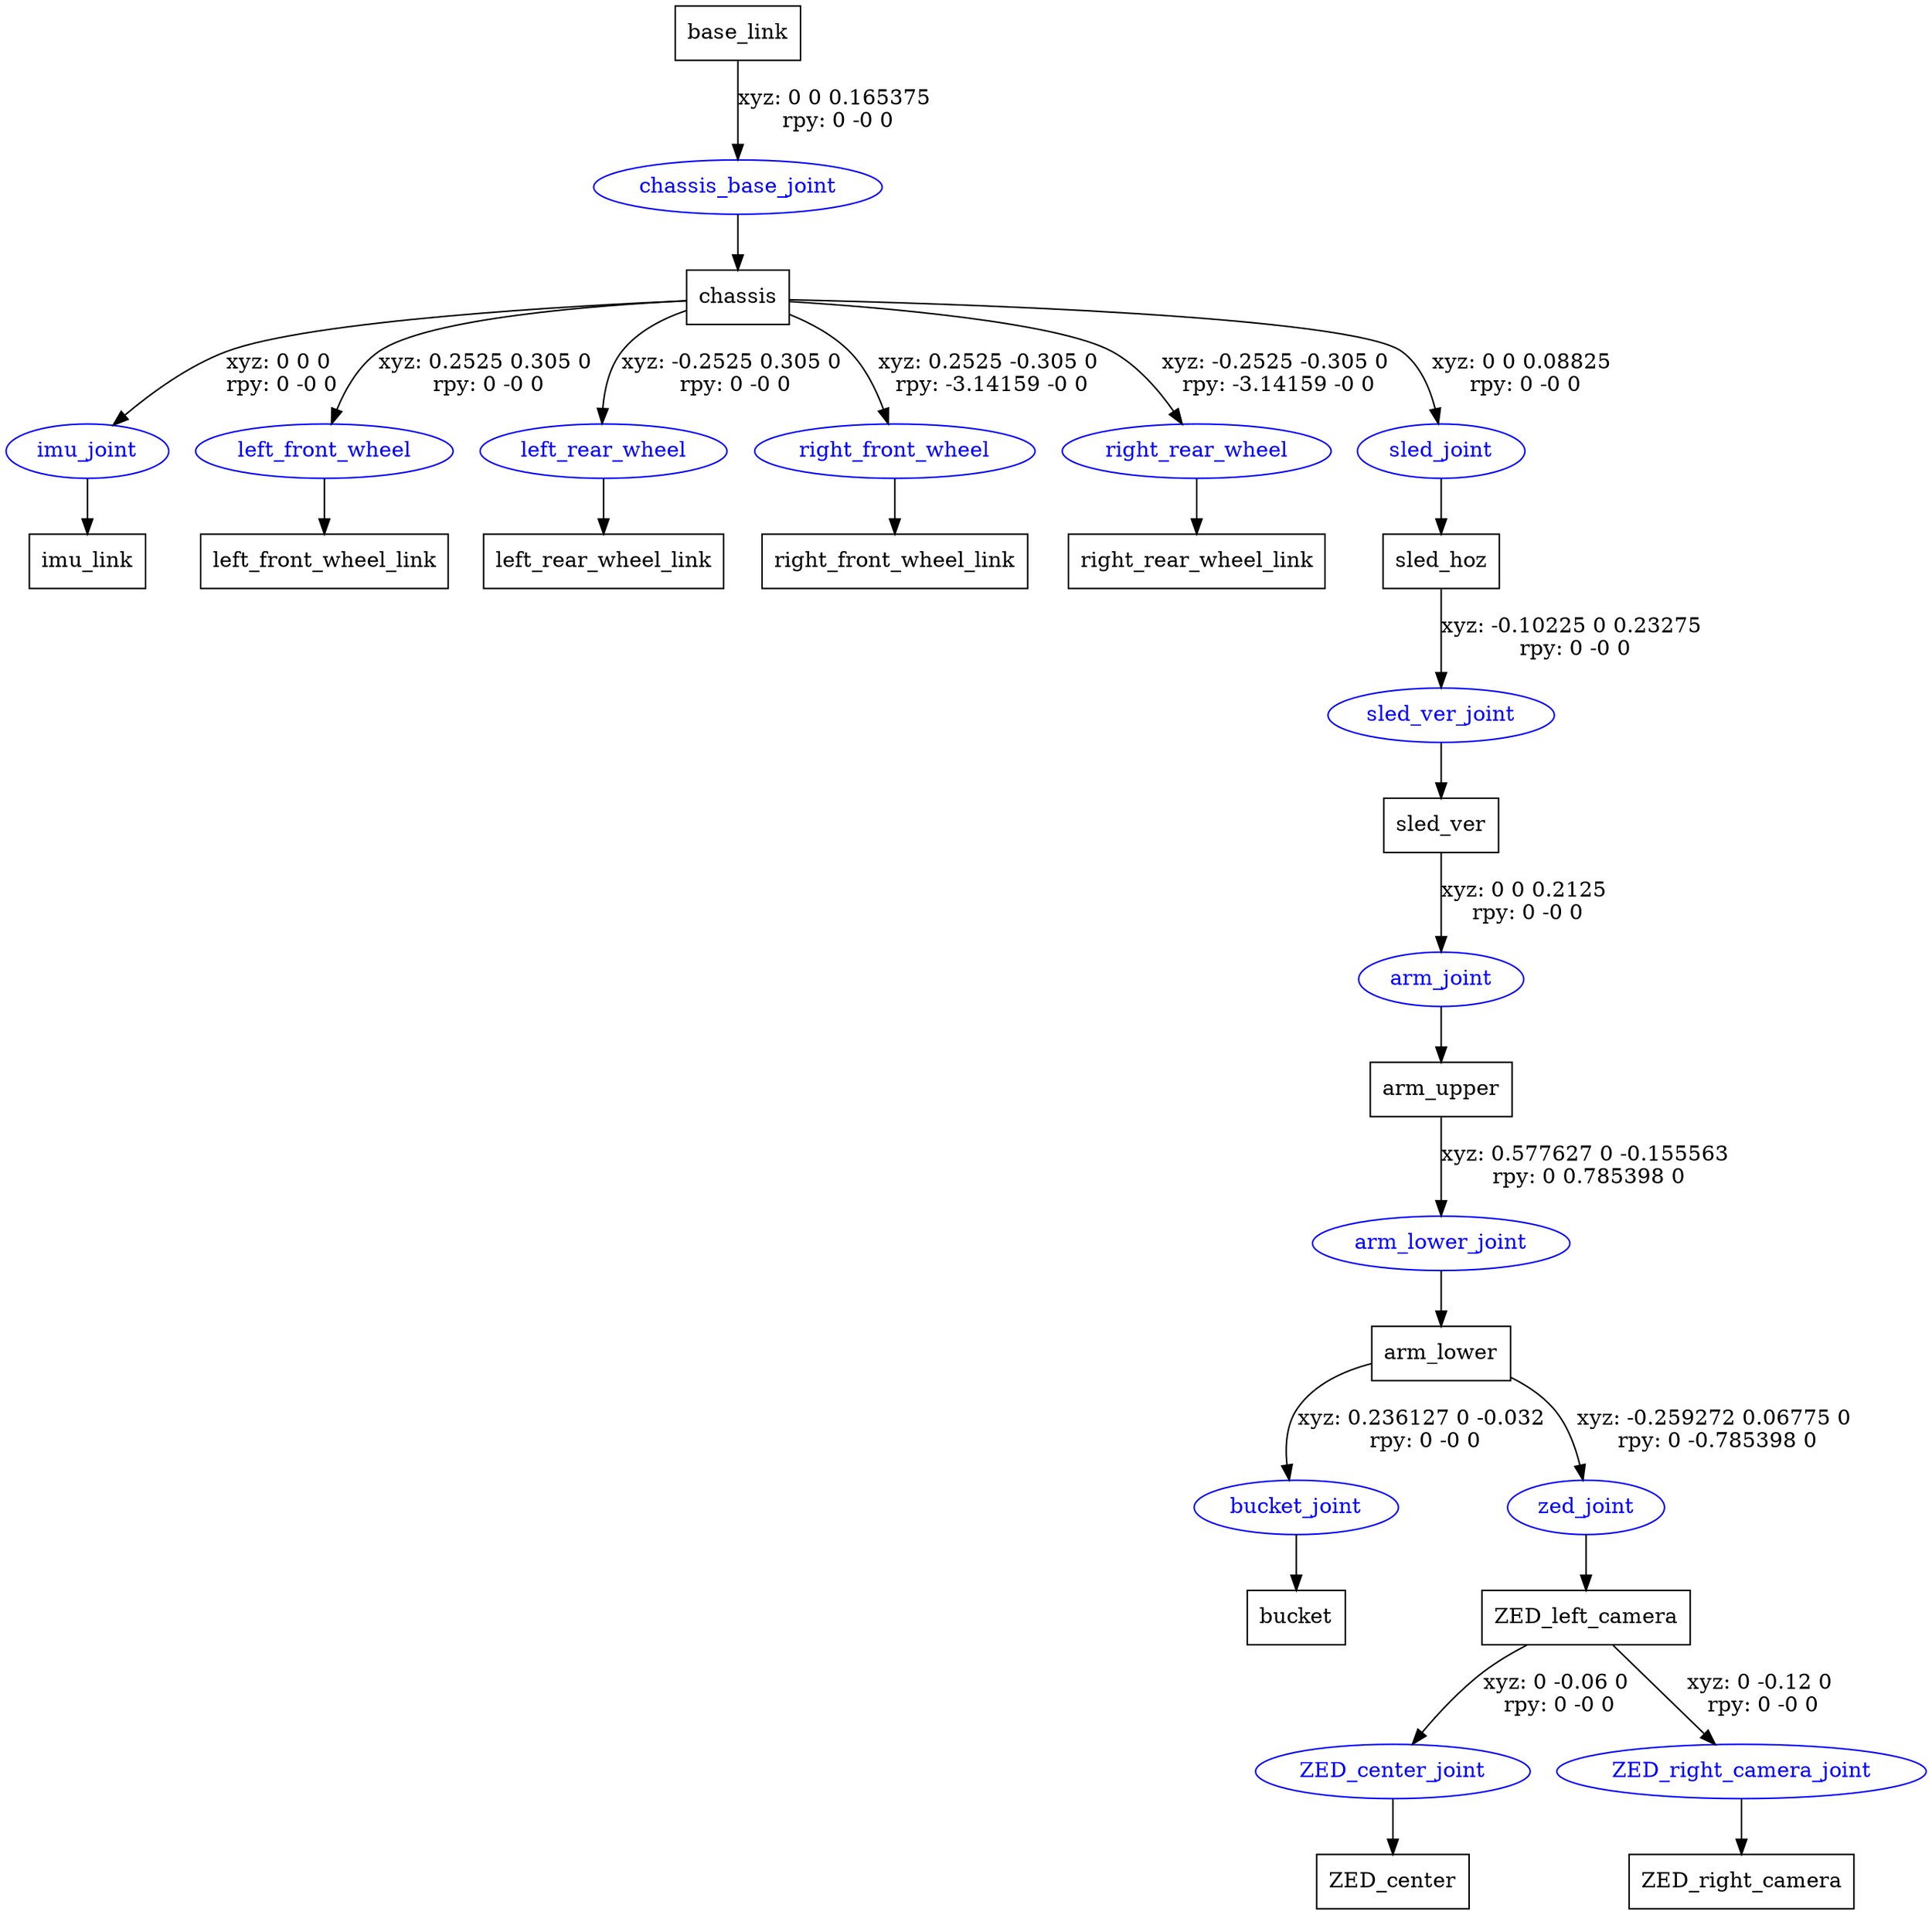 digraph G {
node [shape=box];
"base_link" [label="base_link"];
"chassis" [label="chassis"];
"imu_link" [label="imu_link"];
"left_front_wheel_link" [label="left_front_wheel_link"];
"left_rear_wheel_link" [label="left_rear_wheel_link"];
"right_front_wheel_link" [label="right_front_wheel_link"];
"right_rear_wheel_link" [label="right_rear_wheel_link"];
"sled_hoz" [label="sled_hoz"];
"sled_ver" [label="sled_ver"];
"arm_upper" [label="arm_upper"];
"arm_lower" [label="arm_lower"];
"bucket" [label="bucket"];
"ZED_left_camera" [label="ZED_left_camera"];
"ZED_center" [label="ZED_center"];
"ZED_right_camera" [label="ZED_right_camera"];
node [shape=ellipse, color=blue, fontcolor=blue];
"base_link" -> "chassis_base_joint" [label="xyz: 0 0 0.165375 \nrpy: 0 -0 0"]
"chassis_base_joint" -> "chassis"
"chassis" -> "imu_joint" [label="xyz: 0 0 0 \nrpy: 0 -0 0"]
"imu_joint" -> "imu_link"
"chassis" -> "left_front_wheel" [label="xyz: 0.2525 0.305 0 \nrpy: 0 -0 0"]
"left_front_wheel" -> "left_front_wheel_link"
"chassis" -> "left_rear_wheel" [label="xyz: -0.2525 0.305 0 \nrpy: 0 -0 0"]
"left_rear_wheel" -> "left_rear_wheel_link"
"chassis" -> "right_front_wheel" [label="xyz: 0.2525 -0.305 0 \nrpy: -3.14159 -0 0"]
"right_front_wheel" -> "right_front_wheel_link"
"chassis" -> "right_rear_wheel" [label="xyz: -0.2525 -0.305 0 \nrpy: -3.14159 -0 0"]
"right_rear_wheel" -> "right_rear_wheel_link"
"chassis" -> "sled_joint" [label="xyz: 0 0 0.08825 \nrpy: 0 -0 0"]
"sled_joint" -> "sled_hoz"
"sled_hoz" -> "sled_ver_joint" [label="xyz: -0.10225 0 0.23275 \nrpy: 0 -0 0"]
"sled_ver_joint" -> "sled_ver"
"sled_ver" -> "arm_joint" [label="xyz: 0 0 0.2125 \nrpy: 0 -0 0"]
"arm_joint" -> "arm_upper"
"arm_upper" -> "arm_lower_joint" [label="xyz: 0.577627 0 -0.155563 \nrpy: 0 0.785398 0"]
"arm_lower_joint" -> "arm_lower"
"arm_lower" -> "bucket_joint" [label="xyz: 0.236127 0 -0.032 \nrpy: 0 -0 0"]
"bucket_joint" -> "bucket"
"arm_lower" -> "zed_joint" [label="xyz: -0.259272 0.06775 0 \nrpy: 0 -0.785398 0"]
"zed_joint" -> "ZED_left_camera"
"ZED_left_camera" -> "ZED_center_joint" [label="xyz: 0 -0.06 0 \nrpy: 0 -0 0"]
"ZED_center_joint" -> "ZED_center"
"ZED_left_camera" -> "ZED_right_camera_joint" [label="xyz: 0 -0.12 0 \nrpy: 0 -0 0"]
"ZED_right_camera_joint" -> "ZED_right_camera"
}
